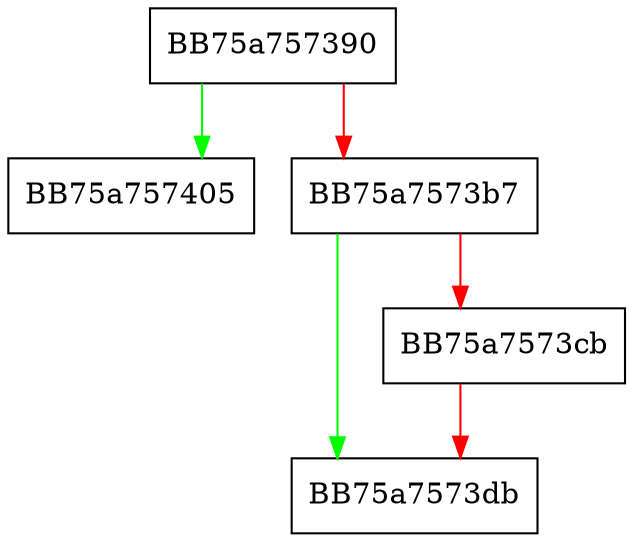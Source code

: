 digraph lua_pe_get_regval {
  node [shape="box"];
  graph [splines=ortho];
  BB75a757390 -> BB75a757405 [color="green"];
  BB75a757390 -> BB75a7573b7 [color="red"];
  BB75a7573b7 -> BB75a7573db [color="green"];
  BB75a7573b7 -> BB75a7573cb [color="red"];
  BB75a7573cb -> BB75a7573db [color="red"];
}